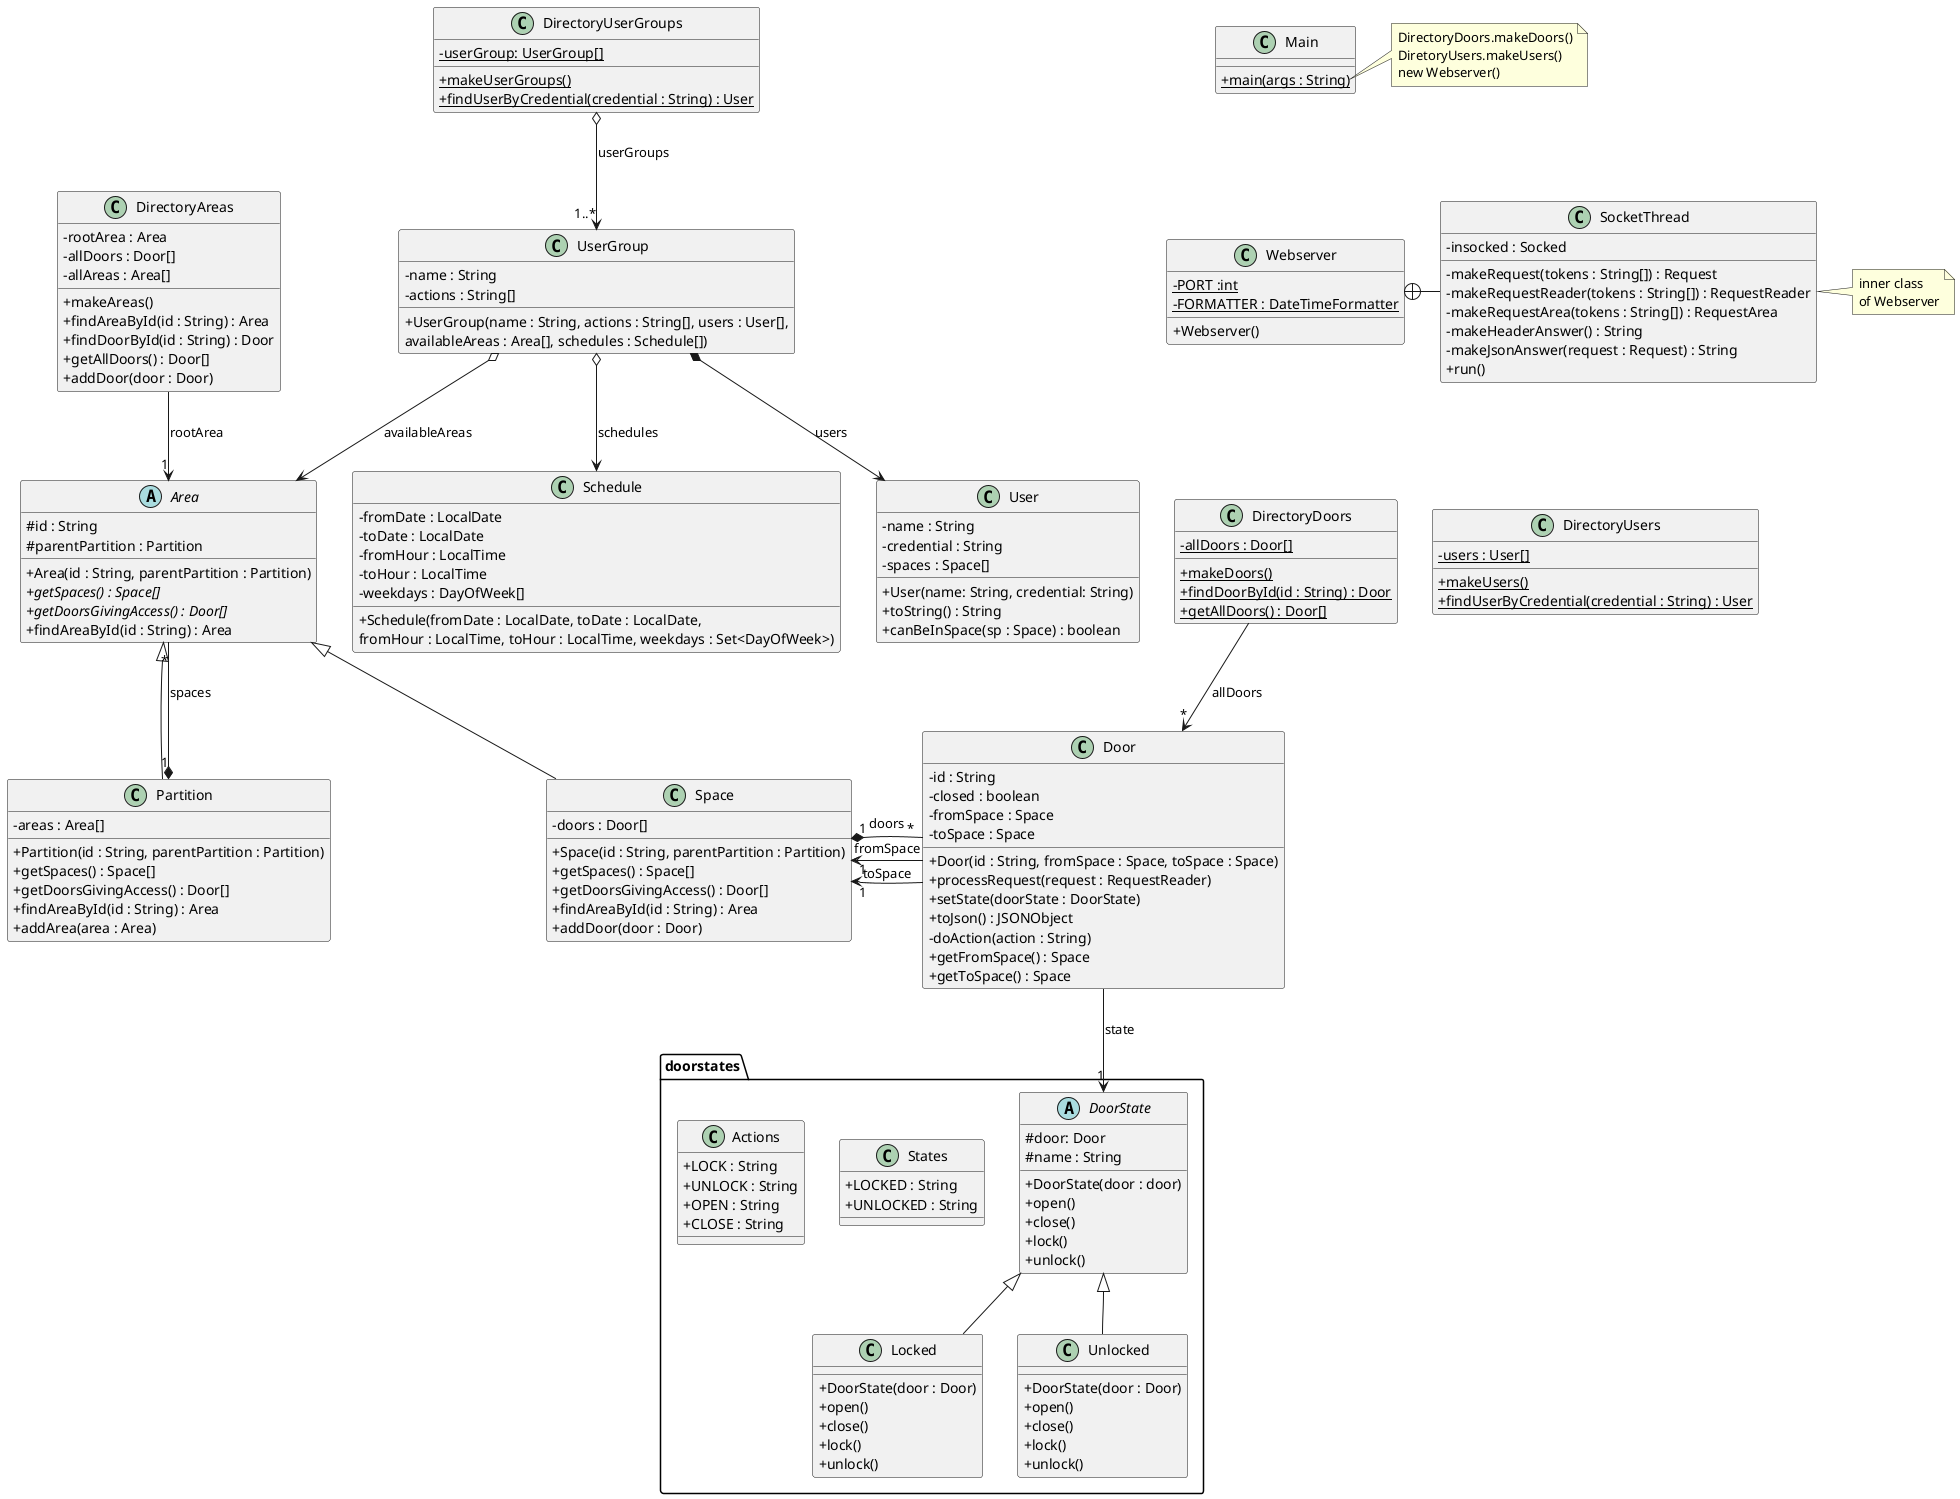 @startuml
'https://plantuml.com/class-diagram
skinparam classAttributeIconSize 0

class Webserver {
- {static} PORT :int
- {static} FORMATTER : DateTimeFormatter
+ Webserver()
}

class SocketThread {
- insocked : Socked
- makeRequest(tokens : String[]) : Request
- makeRequestReader(tokens : String[]) : RequestReader
- makeRequestArea(tokens : String[]) : RequestArea
- makeHeaderAnswer() : String
- makeJsonAnswer(request : Request) : String
+ run()
}

Webserver +-right- SocketThread

note right of SocketThread
inner class
of Webserver
end note

class DirectoryDoors {
- {static} allDoors : Door[]
+ {static} makeDoors()
+ {static} findDoorById(id : String) : Door
+ {static} getAllDoors() : Door[]
}

class DirectoryUsers {
- {static} users : User[]
+ {static} makeUsers()
+ {static} findUserByCredential(credential : String) : User
}

class Door {
- id : String
- closed : boolean
- fromSpace : Space
- toSpace : Space
+ Door(id : String, fromSpace : Space, toSpace : Space)
+ processRequest(request : RequestReader)
+ setState(doorState : DoorState)
+ toJson() : JSONObject
'+ toString() : String
'+ isClosed() :boolean
'+ setClosed(b : boolean)
'+ getStateName() : String
- doAction(action : String)
+ getFromSpace() : Space
+ getToSpace() : Space
}

class Space extends Area{
-doors : Door[]
+Space(id : String, parentPartition : Partition)
+getSpaces() : Space[]
+getDoorsGivingAccess() : Door[]
+findAreaById(id : String) : Area
+addDoor(door : Door)
}

class Partition extends Area{
-areas : Area[]
+Partition(id : String, parentPartition : Partition)
+getSpaces() : Space[]
+getDoorsGivingAccess() : Door[]
+findAreaById(id : String) : Area
+addArea(area : Area)
}


package "doorstates" {
abstract class DoorState{
# door: Door
#name : String
+DoorState(door : door)
+open()
+close()
+lock()
+unlock()
}

class Locked extends DoorState{
+DoorState(door : Door)
+open()
+close()
+lock()
+unlock()
}

class Unlocked extends DoorState{
+DoorState(door : Door)
+open()
+close()
+lock()
+unlock()
}

class States{
+LOCKED : String
+UNLOCKED : String
}

class Actions{
+LOCK : String
+UNLOCK : String
+OPEN : String
+ CLOSE : String
}
}

class DirectoryAreas{
-rootArea : Area
-allDoors : Door[]
-allAreas : Area[]
+makeAreas()
+findAreaById(id : String) : Area
+findDoorById(id : String) : Door
+getAllDoors() : Door[]
+addDoor(door : Door)
}




class User {
- name : String
- credential : String
-spaces : Space[]
+ User(name: String, credential: String)
+ toString() : String
+ canBeInSpace(sp : Space) : boolean
}

abstract Class Area{
#id : String
#parentPartition : Partition
+Area(id : String, parentPartition : Partition)
+{abstract}getSpaces() : Space[]
+{abstract}getDoorsGivingAccess() : Door[]
+findAreaById(id : String) : Area
}

class DirectoryUserGroups {
- {static} userGroup: UserGroup[]
+ {static} makeUserGroups()
+ {static} findUserByCredential(credential : String) : User
}

class UserGroup {
- name : String
- actions : String[]
+ UserGroup(name : String, actions : String[], users : User[],
 availableAreas : Area[], schedules : Schedule[])
}

class Schedule {
- fromDate : LocalDate
- toDate : LocalDate
- fromHour : LocalTime
- toHour : LocalTime
- weekdays : DayOfWeek[]
+ Schedule(fromDate : LocalDate, toDate : LocalDate,
 fromHour : LocalTime, toHour : LocalTime, weekdays : Set<DayOfWeek>)
}

class Main {
+ {static} main(args : String)
}

note right of Main::main
DirectoryDoors.makeDoors()
DiretoryUsers.makeUsers()
new Webserver()
end note

Main -[hidden]down- Webserver
Webserver -[hidden]down- DirectoryDoors
DirectoryDoors -[hidden]right- DirectoryUsers


Door --> " 1" DoorState : state
Door -> "1" Space : fromSpace
Door -> "1" Space : toSpace
Space "1" *-- "*" Door : doors
'User -> "*" Area
Partition "1" *-- "*" Area : spaces
DirectoryAreas --> "1" Area : rootArea
'DirectoryUsers --> "*" User : "users"
DirectoryUserGroups o--> "1..*" UserGroup : userGroups
UserGroup *--> User : users
DirectoryDoors --> "*" Door : "allDoors"
UserGroup o--> Area : availableAreas
UserGroup o--> Schedule : schedules

@enduml
